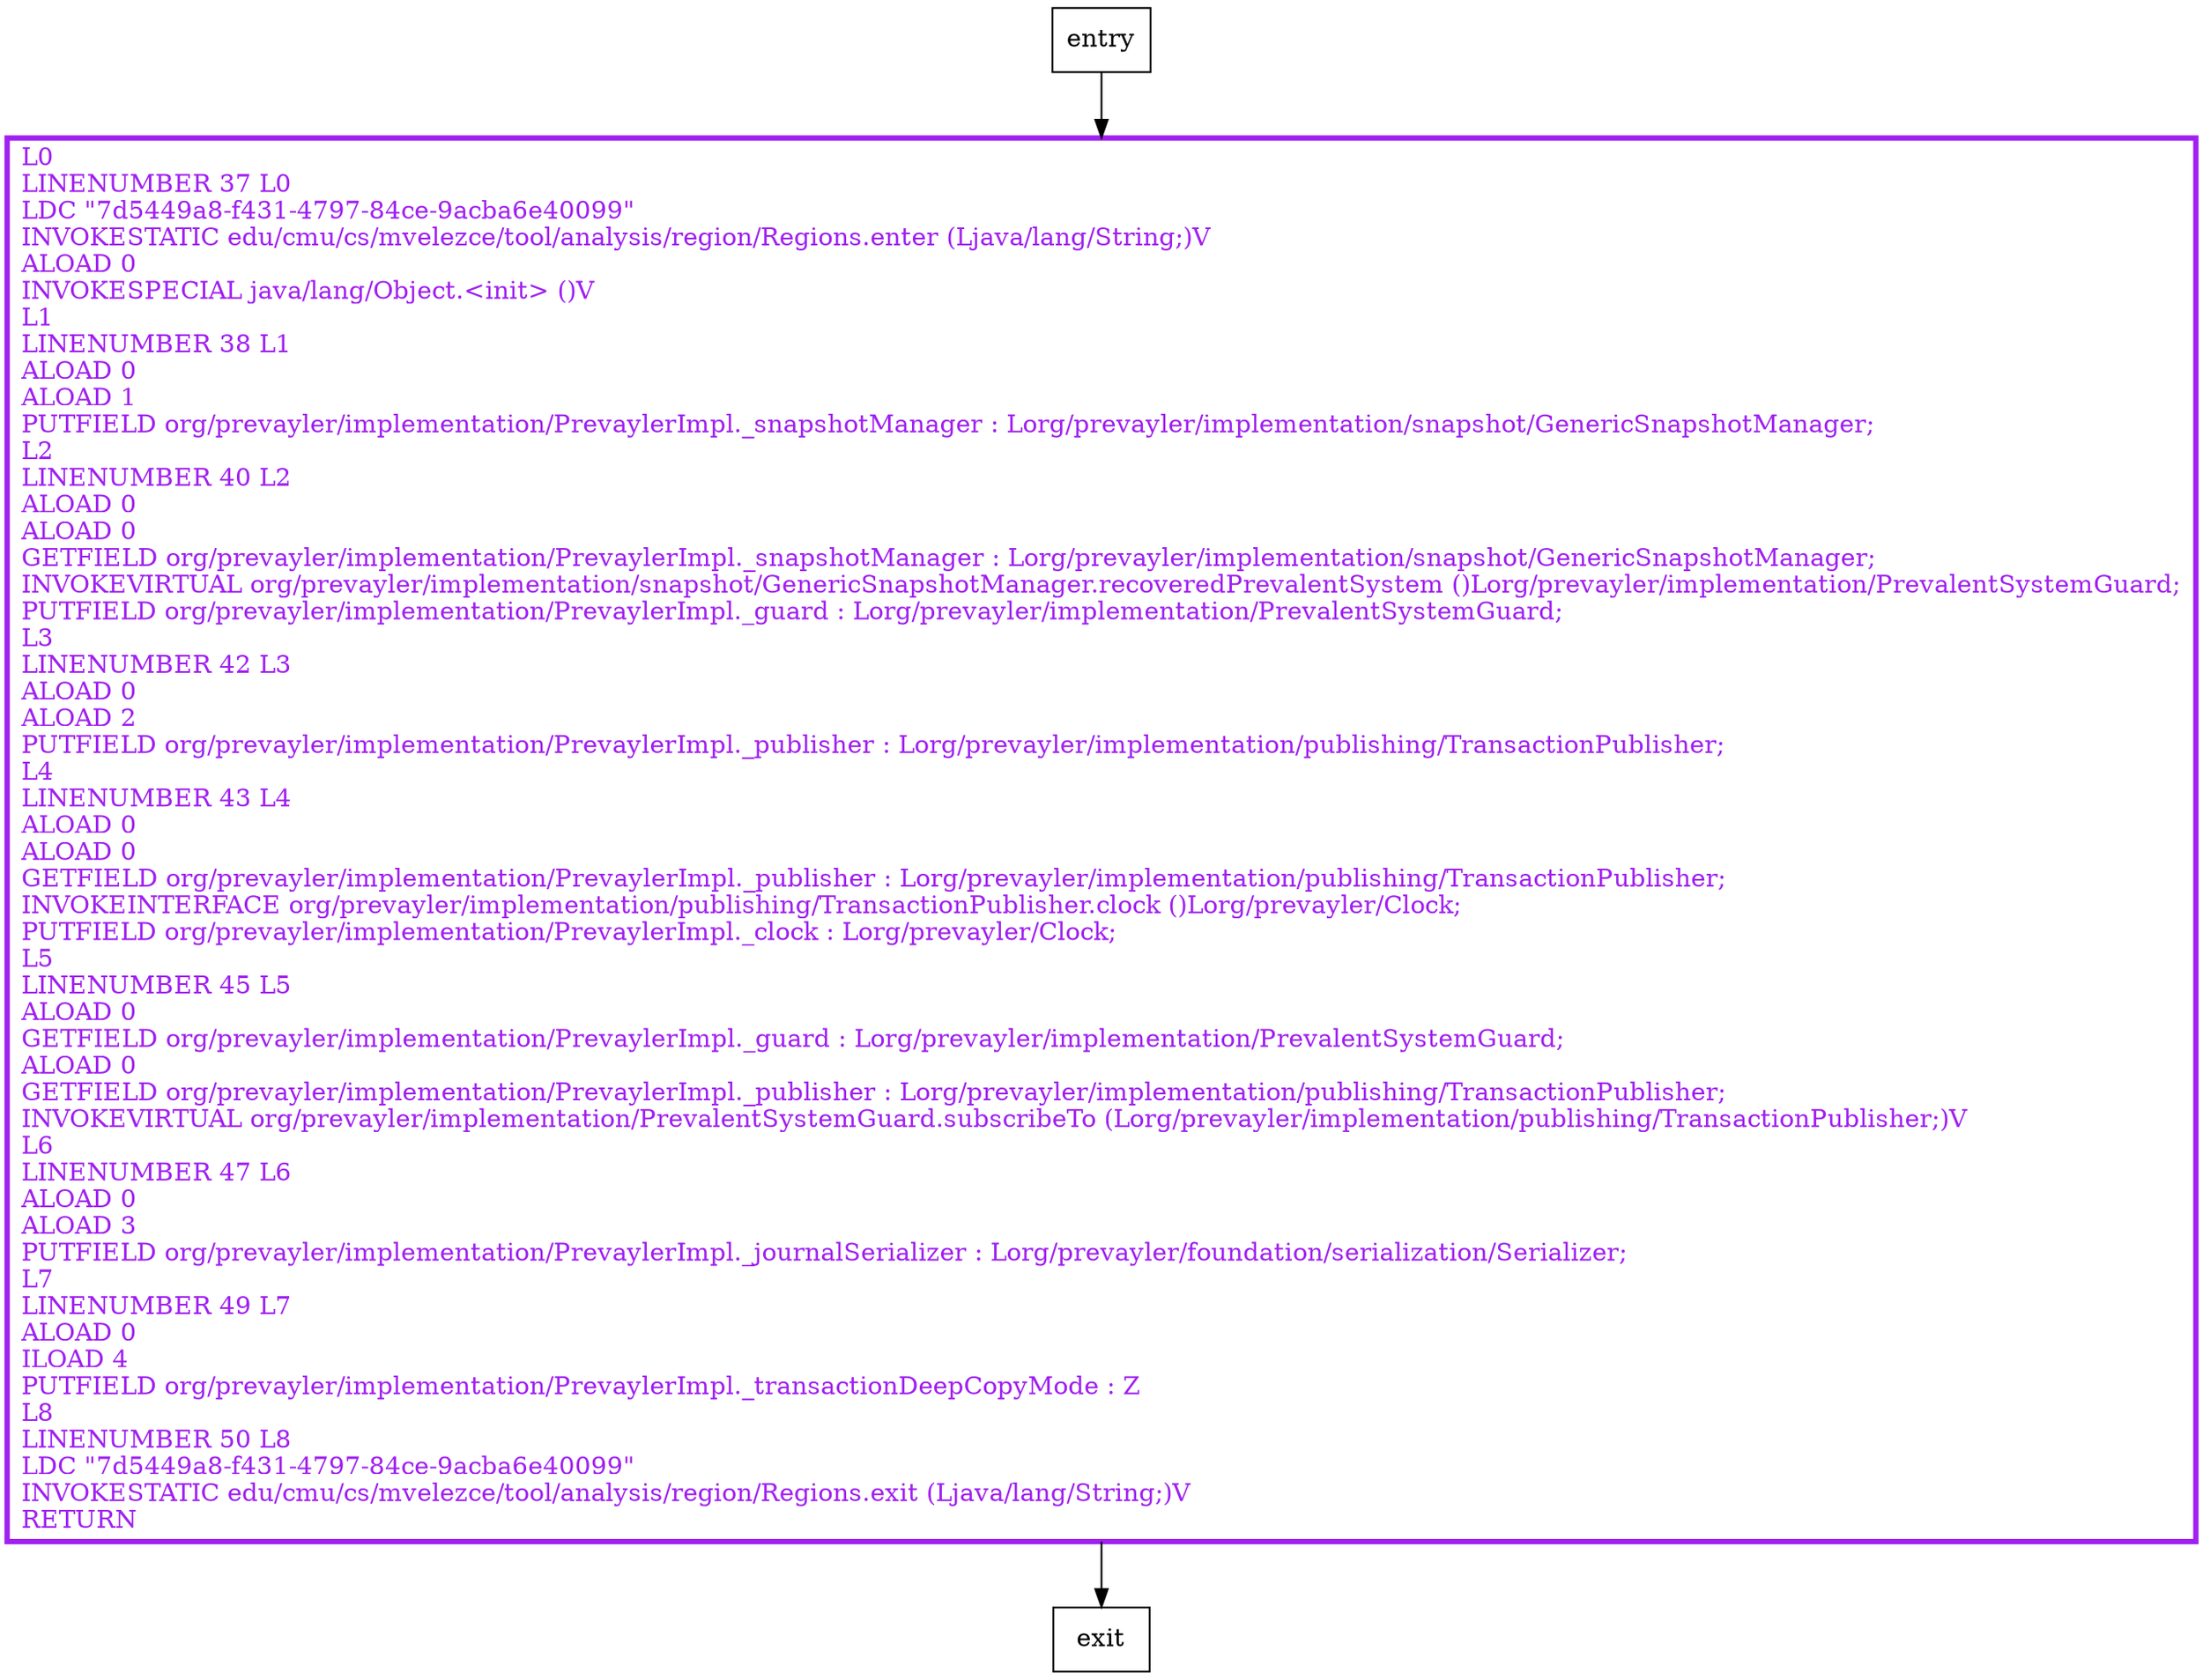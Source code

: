 digraph <init> {
node [shape=record];
804361238 [label="L0\lLINENUMBER 37 L0\lLDC \"7d5449a8-f431-4797-84ce-9acba6e40099\"\lINVOKESTATIC edu/cmu/cs/mvelezce/tool/analysis/region/Regions.enter (Ljava/lang/String;)V\lALOAD 0\lINVOKESPECIAL java/lang/Object.\<init\> ()V\lL1\lLINENUMBER 38 L1\lALOAD 0\lALOAD 1\lPUTFIELD org/prevayler/implementation/PrevaylerImpl._snapshotManager : Lorg/prevayler/implementation/snapshot/GenericSnapshotManager;\lL2\lLINENUMBER 40 L2\lALOAD 0\lALOAD 0\lGETFIELD org/prevayler/implementation/PrevaylerImpl._snapshotManager : Lorg/prevayler/implementation/snapshot/GenericSnapshotManager;\lINVOKEVIRTUAL org/prevayler/implementation/snapshot/GenericSnapshotManager.recoveredPrevalentSystem ()Lorg/prevayler/implementation/PrevalentSystemGuard;\lPUTFIELD org/prevayler/implementation/PrevaylerImpl._guard : Lorg/prevayler/implementation/PrevalentSystemGuard;\lL3\lLINENUMBER 42 L3\lALOAD 0\lALOAD 2\lPUTFIELD org/prevayler/implementation/PrevaylerImpl._publisher : Lorg/prevayler/implementation/publishing/TransactionPublisher;\lL4\lLINENUMBER 43 L4\lALOAD 0\lALOAD 0\lGETFIELD org/prevayler/implementation/PrevaylerImpl._publisher : Lorg/prevayler/implementation/publishing/TransactionPublisher;\lINVOKEINTERFACE org/prevayler/implementation/publishing/TransactionPublisher.clock ()Lorg/prevayler/Clock;\lPUTFIELD org/prevayler/implementation/PrevaylerImpl._clock : Lorg/prevayler/Clock;\lL5\lLINENUMBER 45 L5\lALOAD 0\lGETFIELD org/prevayler/implementation/PrevaylerImpl._guard : Lorg/prevayler/implementation/PrevalentSystemGuard;\lALOAD 0\lGETFIELD org/prevayler/implementation/PrevaylerImpl._publisher : Lorg/prevayler/implementation/publishing/TransactionPublisher;\lINVOKEVIRTUAL org/prevayler/implementation/PrevalentSystemGuard.subscribeTo (Lorg/prevayler/implementation/publishing/TransactionPublisher;)V\lL6\lLINENUMBER 47 L6\lALOAD 0\lALOAD 3\lPUTFIELD org/prevayler/implementation/PrevaylerImpl._journalSerializer : Lorg/prevayler/foundation/serialization/Serializer;\lL7\lLINENUMBER 49 L7\lALOAD 0\lILOAD 4\lPUTFIELD org/prevayler/implementation/PrevaylerImpl._transactionDeepCopyMode : Z\lL8\lLINENUMBER 50 L8\lLDC \"7d5449a8-f431-4797-84ce-9acba6e40099\"\lINVOKESTATIC edu/cmu/cs/mvelezce/tool/analysis/region/Regions.exit (Ljava/lang/String;)V\lRETURN\l"];
entry;
exit;
entry -> 804361238;
804361238 -> exit;
804361238[fontcolor="purple", penwidth=3, color="purple"];
}
